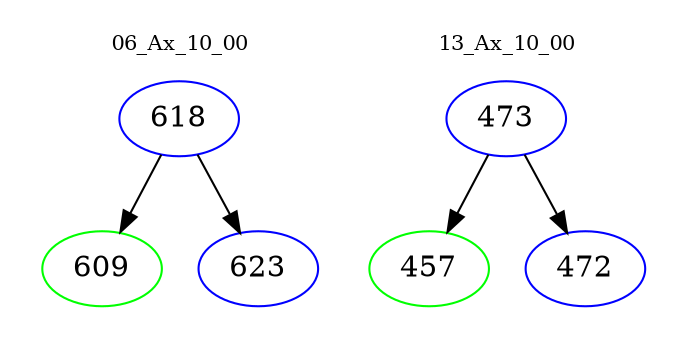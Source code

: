 digraph{
subgraph cluster_0 {
color = white
label = "06_Ax_10_00";
fontsize=10;
T0_618 [label="618", color="blue"]
T0_618 -> T0_609 [color="black"]
T0_609 [label="609", color="green"]
T0_618 -> T0_623 [color="black"]
T0_623 [label="623", color="blue"]
}
subgraph cluster_1 {
color = white
label = "13_Ax_10_00";
fontsize=10;
T1_473 [label="473", color="blue"]
T1_473 -> T1_457 [color="black"]
T1_457 [label="457", color="green"]
T1_473 -> T1_472 [color="black"]
T1_472 [label="472", color="blue"]
}
}
